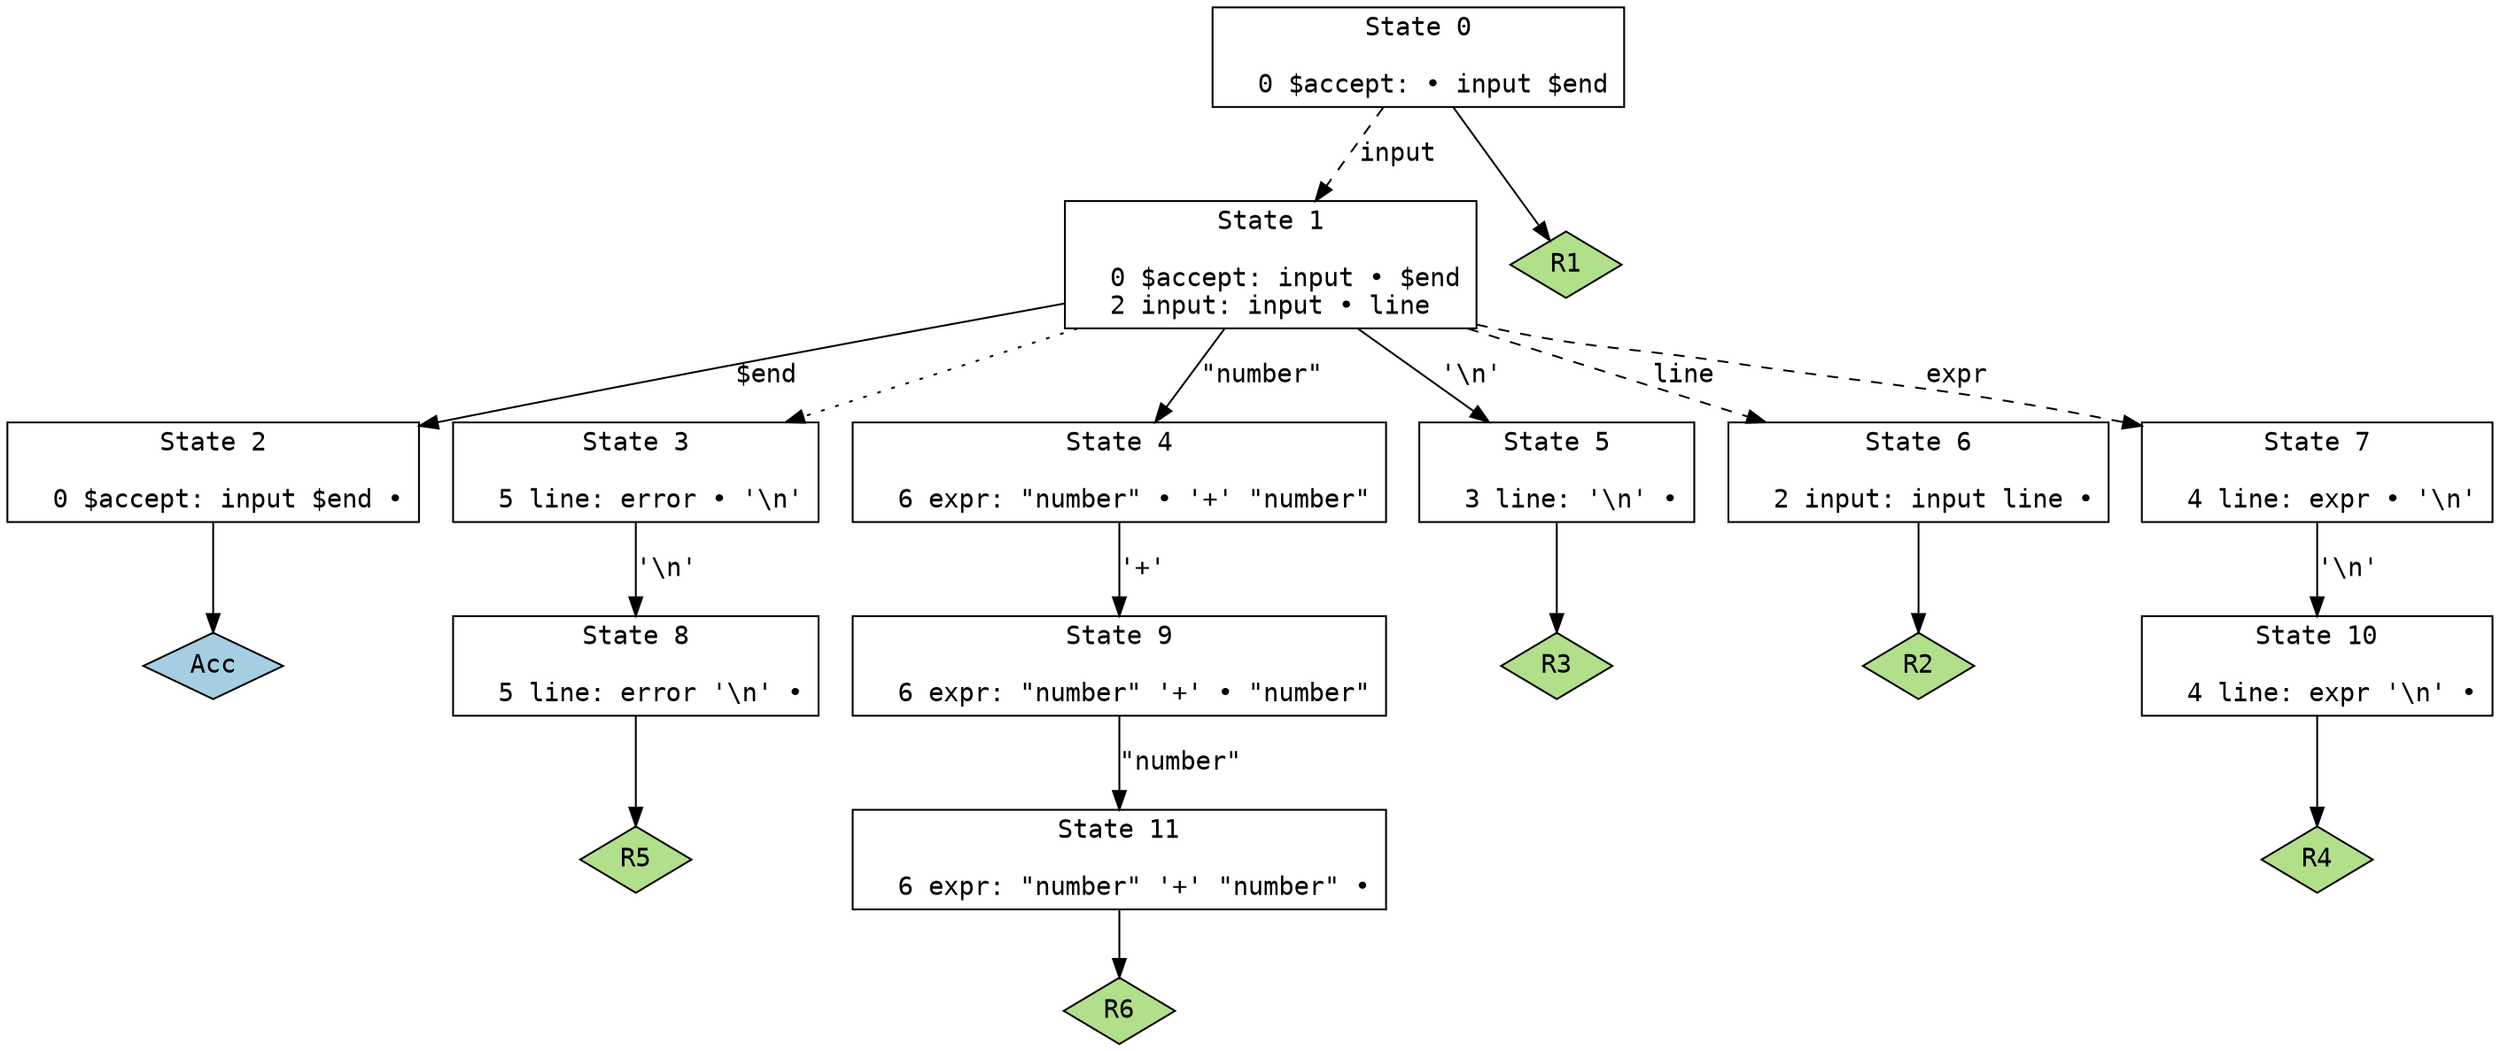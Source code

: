 // Generated by GNU Bison 3.8.2.
// Report bugs to <bug-bison@gnu.org>.
// Home page: <https://www.gnu.org/software/bison/>.

digraph "plus.y"
{
  node [fontname = courier, shape = box, colorscheme = paired6]
  edge [fontname = courier]

  0 [label="State 0\n\l  0 $accept: • input $end\l"]
  0 -> 1 [style=dashed label="input"]
  0 -> "0R1" [style=solid]
 "0R1" [label="R1", fillcolor=3, shape=diamond, style=filled]
  1 [label="State 1\n\l  0 $accept: input • $end\l  2 input: input • line\l"]
  1 -> 2 [style=solid label="$end"]
  1 -> 3 [style=dotted]
  1 -> 4 [style=solid label="\"number\""]
  1 -> 5 [style=solid label="'\\n'"]
  1 -> 6 [style=dashed label="line"]
  1 -> 7 [style=dashed label="expr"]
  2 [label="State 2\n\l  0 $accept: input $end •\l"]
  2 -> "2R0" [style=solid]
 "2R0" [label="Acc", fillcolor=1, shape=diamond, style=filled]
  3 [label="State 3\n\l  5 line: error • '\\n'\l"]
  3 -> 8 [style=solid label="'\\n'"]
  4 [label="State 4\n\l  6 expr: \"number\" • '+' \"number\"\l"]
  4 -> 9 [style=solid label="'+'"]
  5 [label="State 5\n\l  3 line: '\\n' •\l"]
  5 -> "5R3" [style=solid]
 "5R3" [label="R3", fillcolor=3, shape=diamond, style=filled]
  6 [label="State 6\n\l  2 input: input line •\l"]
  6 -> "6R2" [style=solid]
 "6R2" [label="R2", fillcolor=3, shape=diamond, style=filled]
  7 [label="State 7\n\l  4 line: expr • '\\n'\l"]
  7 -> 10 [style=solid label="'\\n'"]
  8 [label="State 8\n\l  5 line: error '\\n' •\l"]
  8 -> "8R5" [style=solid]
 "8R5" [label="R5", fillcolor=3, shape=diamond, style=filled]
  9 [label="State 9\n\l  6 expr: \"number\" '+' • \"number\"\l"]
  9 -> 11 [style=solid label="\"number\""]
  10 [label="State 10\n\l  4 line: expr '\\n' •\l"]
  10 -> "10R4" [style=solid]
 "10R4" [label="R4", fillcolor=3, shape=diamond, style=filled]
  11 [label="State 11\n\l  6 expr: \"number\" '+' \"number\" •\l"]
  11 -> "11R6" [style=solid]
 "11R6" [label="R6", fillcolor=3, shape=diamond, style=filled]
}
